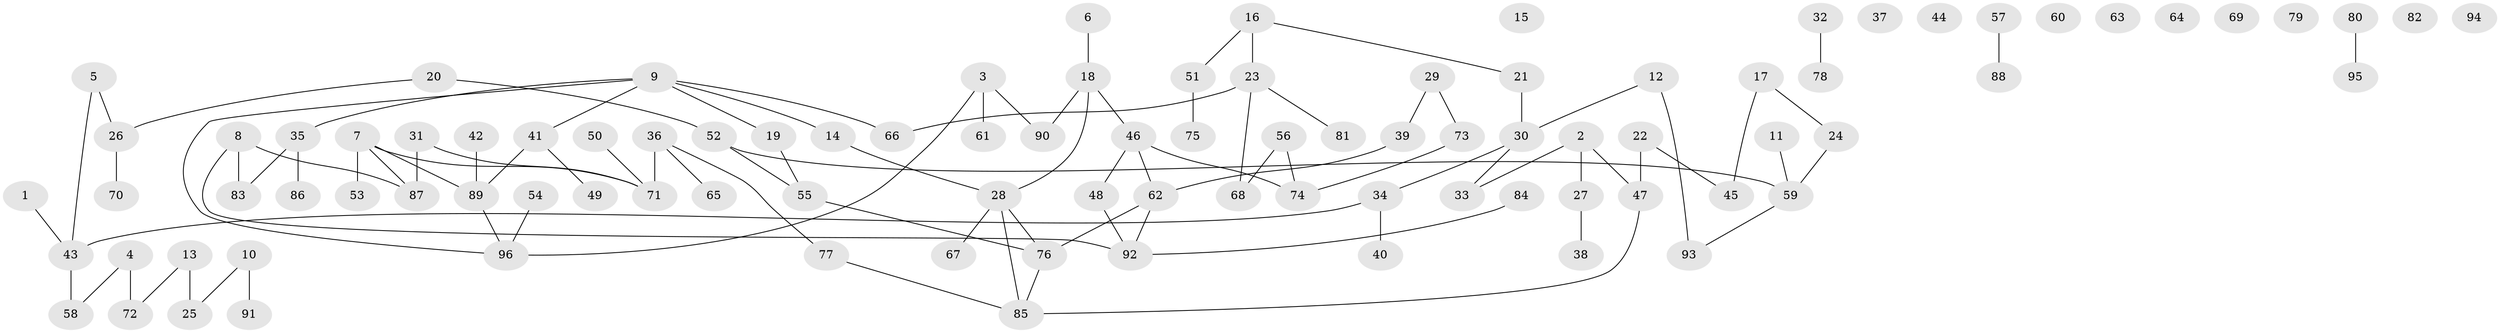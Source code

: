 // Generated by graph-tools (version 1.1) at 2025/25/03/09/25 03:25:22]
// undirected, 96 vertices, 98 edges
graph export_dot {
graph [start="1"]
  node [color=gray90,style=filled];
  1;
  2;
  3;
  4;
  5;
  6;
  7;
  8;
  9;
  10;
  11;
  12;
  13;
  14;
  15;
  16;
  17;
  18;
  19;
  20;
  21;
  22;
  23;
  24;
  25;
  26;
  27;
  28;
  29;
  30;
  31;
  32;
  33;
  34;
  35;
  36;
  37;
  38;
  39;
  40;
  41;
  42;
  43;
  44;
  45;
  46;
  47;
  48;
  49;
  50;
  51;
  52;
  53;
  54;
  55;
  56;
  57;
  58;
  59;
  60;
  61;
  62;
  63;
  64;
  65;
  66;
  67;
  68;
  69;
  70;
  71;
  72;
  73;
  74;
  75;
  76;
  77;
  78;
  79;
  80;
  81;
  82;
  83;
  84;
  85;
  86;
  87;
  88;
  89;
  90;
  91;
  92;
  93;
  94;
  95;
  96;
  1 -- 43;
  2 -- 27;
  2 -- 33;
  2 -- 47;
  3 -- 61;
  3 -- 90;
  3 -- 96;
  4 -- 58;
  4 -- 72;
  5 -- 26;
  5 -- 43;
  6 -- 18;
  7 -- 53;
  7 -- 71;
  7 -- 87;
  7 -- 89;
  8 -- 83;
  8 -- 87;
  8 -- 92;
  9 -- 14;
  9 -- 19;
  9 -- 35;
  9 -- 41;
  9 -- 66;
  9 -- 96;
  10 -- 25;
  10 -- 91;
  11 -- 59;
  12 -- 30;
  12 -- 93;
  13 -- 25;
  13 -- 72;
  14 -- 28;
  16 -- 21;
  16 -- 23;
  16 -- 51;
  17 -- 24;
  17 -- 45;
  18 -- 28;
  18 -- 46;
  18 -- 90;
  19 -- 55;
  20 -- 26;
  20 -- 52;
  21 -- 30;
  22 -- 45;
  22 -- 47;
  23 -- 66;
  23 -- 68;
  23 -- 81;
  24 -- 59;
  26 -- 70;
  27 -- 38;
  28 -- 67;
  28 -- 76;
  28 -- 85;
  29 -- 39;
  29 -- 73;
  30 -- 33;
  30 -- 34;
  31 -- 71;
  31 -- 87;
  32 -- 78;
  34 -- 40;
  34 -- 43;
  35 -- 83;
  35 -- 86;
  36 -- 65;
  36 -- 71;
  36 -- 77;
  39 -- 62;
  41 -- 49;
  41 -- 89;
  42 -- 89;
  43 -- 58;
  46 -- 48;
  46 -- 62;
  46 -- 74;
  47 -- 85;
  48 -- 92;
  50 -- 71;
  51 -- 75;
  52 -- 55;
  52 -- 59;
  54 -- 96;
  55 -- 76;
  56 -- 68;
  56 -- 74;
  57 -- 88;
  59 -- 93;
  62 -- 76;
  62 -- 92;
  73 -- 74;
  76 -- 85;
  77 -- 85;
  80 -- 95;
  84 -- 92;
  89 -- 96;
}
